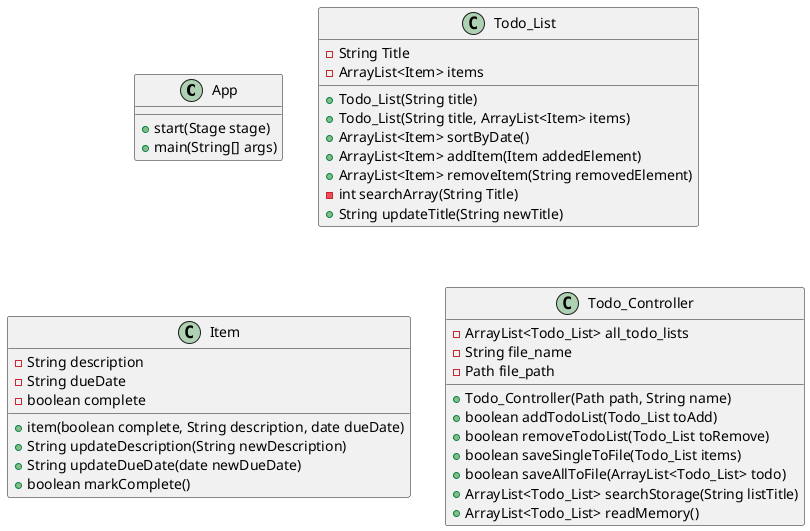 @startuml
'https://plantuml.com/class-diagram

class App{
    + start(Stage stage)
    + main(String[] args)
}

class Todo_List {
    -String Title
    -ArrayList<Item> items
    + Todo_List(String title)
    + Todo_List(String title, ArrayList<Item> items)
    + ArrayList<Item> sortByDate()
    +ArrayList<Item> addItem(Item addedElement)
    +ArrayList<Item> removeItem(String removedElement)
    -int searchArray(String Title)
    +String updateTitle(String newTitle)
}

class Item{
    -String description
    -String dueDate
    -boolean complete
    +item(boolean complete, String description, date dueDate)
    +String updateDescription(String newDescription)
    +String updateDueDate(date newDueDate)
    +boolean markComplete()
}

class Todo_Controller{
    - ArrayList<Todo_List> all_todo_lists
    - String file_name
    - Path file_path
    + Todo_Controller(Path path, String name)
    + boolean addTodoList(Todo_List toAdd)
    + boolean removeTodoList(Todo_List toRemove)
    + boolean saveSingleToFile(Todo_List items)
    + boolean saveAllToFile(ArrayList<Todo_List> todo)
    + ArrayList<Todo_List> searchStorage(String listTitle)
    + ArrayList<Todo_List> readMemory()
}

@enduml